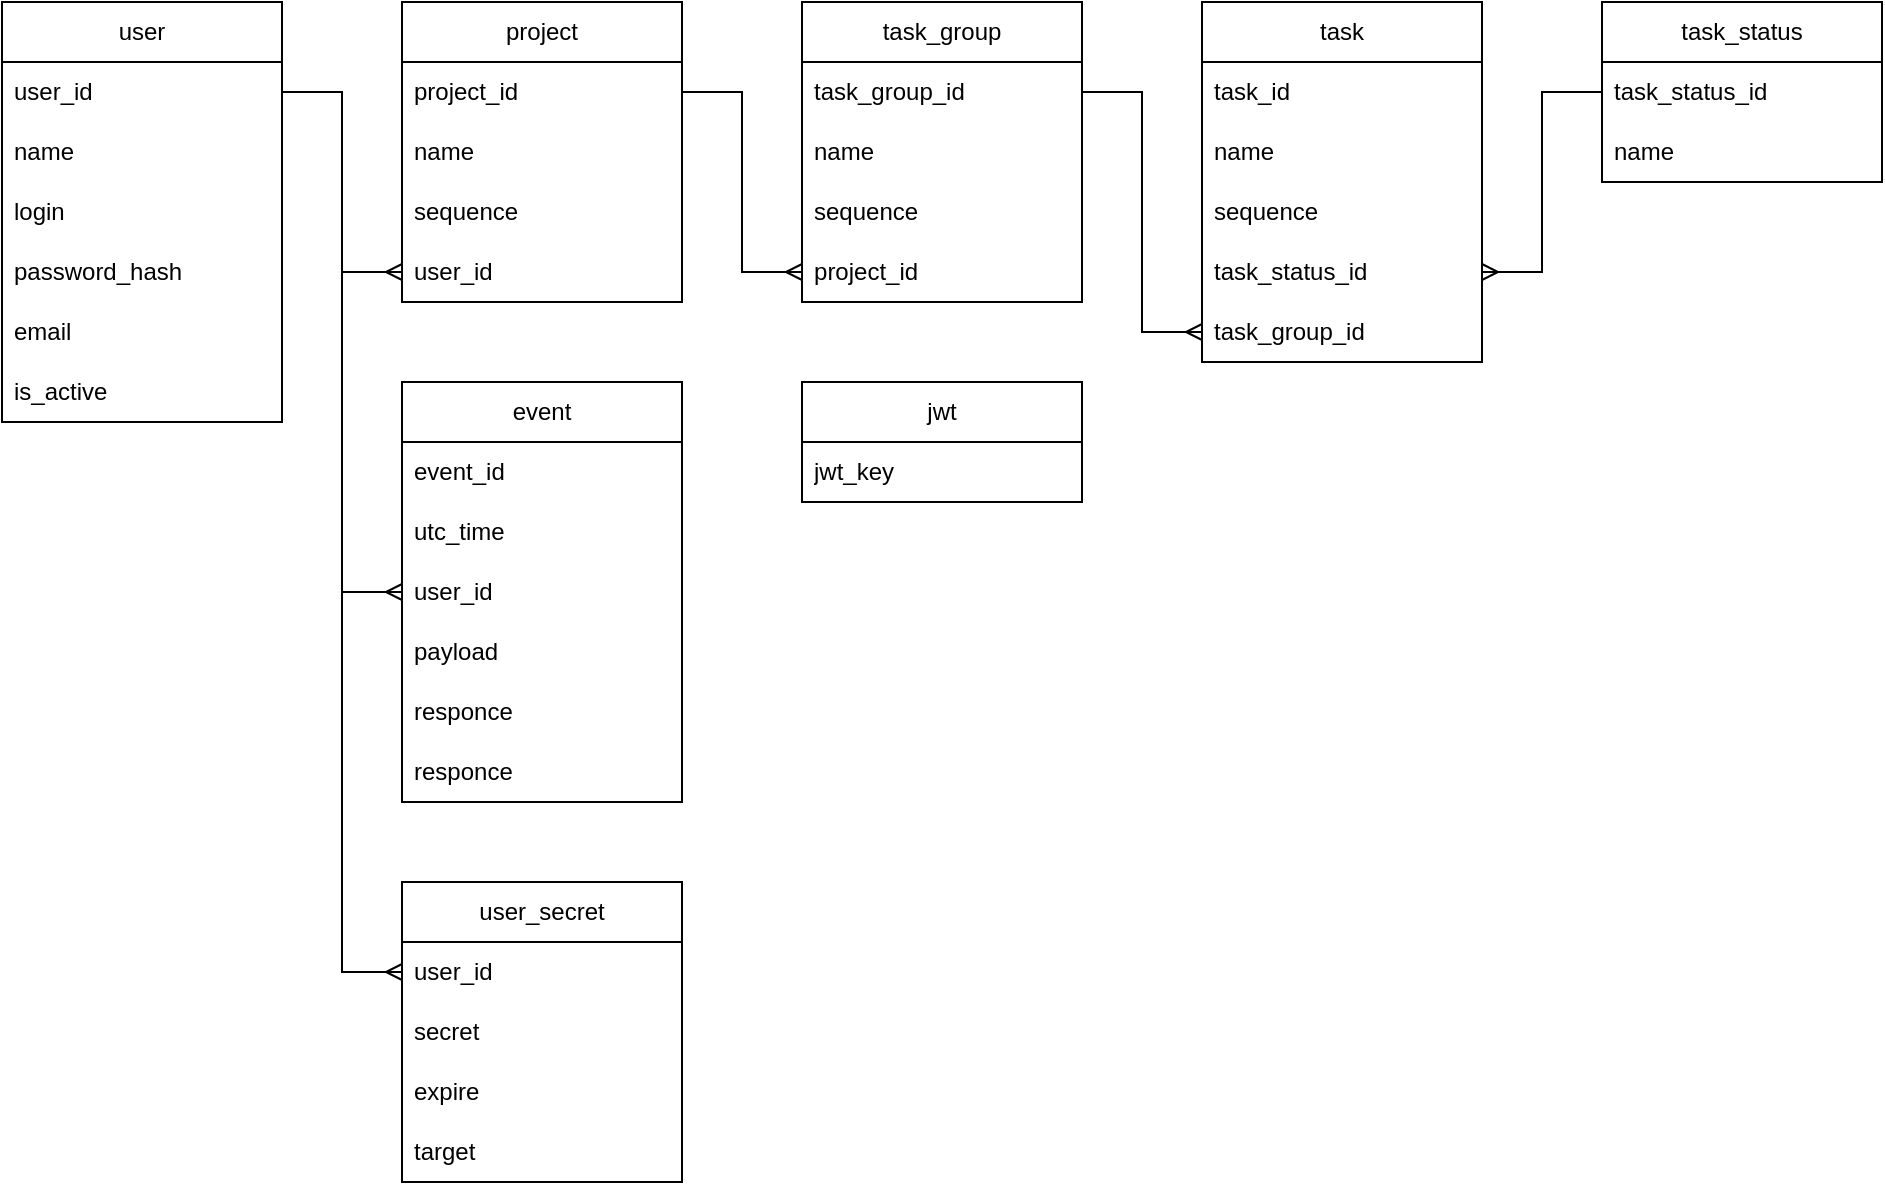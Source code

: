 <mxfile version="27.1.6">
  <diagram name="Страница — 1" id="6Z6l-sZKEi_dp6PloTJL">
    <mxGraphModel dx="2018" dy="724" grid="1" gridSize="10" guides="1" tooltips="1" connect="1" arrows="1" fold="1" page="0" pageScale="1" pageWidth="827" pageHeight="1169" math="0" shadow="0">
      <root>
        <mxCell id="0" />
        <mxCell id="1" parent="0" />
        <mxCell id="PkgSuHh2mhLetWdkeBrt-2" value="task" style="swimlane;fontStyle=0;childLayout=stackLayout;horizontal=1;startSize=30;horizontalStack=0;resizeParent=1;resizeParentMax=0;resizeLast=0;collapsible=1;marginBottom=0;whiteSpace=wrap;html=1;" parent="1" vertex="1">
          <mxGeometry x="640" y="500" width="140" height="180" as="geometry" />
        </mxCell>
        <mxCell id="PkgSuHh2mhLetWdkeBrt-3" value="task_id" style="text;strokeColor=none;fillColor=none;align=left;verticalAlign=middle;spacingLeft=4;spacingRight=4;overflow=hidden;points=[[0,0.5],[1,0.5]];portConstraint=eastwest;rotatable=0;whiteSpace=wrap;html=1;" parent="PkgSuHh2mhLetWdkeBrt-2" vertex="1">
          <mxGeometry y="30" width="140" height="30" as="geometry" />
        </mxCell>
        <mxCell id="PkgSuHh2mhLetWdkeBrt-4" value="name" style="text;strokeColor=none;fillColor=none;align=left;verticalAlign=middle;spacingLeft=4;spacingRight=4;overflow=hidden;points=[[0,0.5],[1,0.5]];portConstraint=eastwest;rotatable=0;whiteSpace=wrap;html=1;" parent="PkgSuHh2mhLetWdkeBrt-2" vertex="1">
          <mxGeometry y="60" width="140" height="30" as="geometry" />
        </mxCell>
        <mxCell id="PkgSuHh2mhLetWdkeBrt-19" value="sequence" style="text;strokeColor=none;fillColor=none;align=left;verticalAlign=middle;spacingLeft=4;spacingRight=4;overflow=hidden;points=[[0,0.5],[1,0.5]];portConstraint=eastwest;rotatable=0;whiteSpace=wrap;html=1;" parent="PkgSuHh2mhLetWdkeBrt-2" vertex="1">
          <mxGeometry y="90" width="140" height="30" as="geometry" />
        </mxCell>
        <mxCell id="dhRr65cN7B7VH9hkUON4-10" value="task_status_id" style="text;strokeColor=none;fillColor=none;align=left;verticalAlign=middle;spacingLeft=4;spacingRight=4;overflow=hidden;points=[[0,0.5],[1,0.5]];portConstraint=eastwest;rotatable=0;whiteSpace=wrap;html=1;" parent="PkgSuHh2mhLetWdkeBrt-2" vertex="1">
          <mxGeometry y="120" width="140" height="30" as="geometry" />
        </mxCell>
        <mxCell id="PkgSuHh2mhLetWdkeBrt-5" value="task_&lt;span style=&quot;background-color: transparent; color: light-dark(rgb(0, 0, 0), rgb(255, 255, 255));&quot;&gt;group_id&lt;/span&gt;" style="text;strokeColor=none;fillColor=none;align=left;verticalAlign=middle;spacingLeft=4;spacingRight=4;overflow=hidden;points=[[0,0.5],[1,0.5]];portConstraint=eastwest;rotatable=0;whiteSpace=wrap;html=1;" parent="PkgSuHh2mhLetWdkeBrt-2" vertex="1">
          <mxGeometry y="150" width="140" height="30" as="geometry" />
        </mxCell>
        <mxCell id="PkgSuHh2mhLetWdkeBrt-6" value="task_group" style="swimlane;fontStyle=0;childLayout=stackLayout;horizontal=1;startSize=30;horizontalStack=0;resizeParent=1;resizeParentMax=0;resizeLast=0;collapsible=1;marginBottom=0;whiteSpace=wrap;html=1;" parent="1" vertex="1">
          <mxGeometry x="440" y="500" width="140" height="150" as="geometry" />
        </mxCell>
        <mxCell id="PkgSuHh2mhLetWdkeBrt-7" value="task_group_id" style="text;strokeColor=none;fillColor=none;align=left;verticalAlign=middle;spacingLeft=4;spacingRight=4;overflow=hidden;points=[[0,0.5],[1,0.5]];portConstraint=eastwest;rotatable=0;whiteSpace=wrap;html=1;" parent="PkgSuHh2mhLetWdkeBrt-6" vertex="1">
          <mxGeometry y="30" width="140" height="30" as="geometry" />
        </mxCell>
        <mxCell id="PkgSuHh2mhLetWdkeBrt-8" value="name" style="text;strokeColor=none;fillColor=none;align=left;verticalAlign=middle;spacingLeft=4;spacingRight=4;overflow=hidden;points=[[0,0.5],[1,0.5]];portConstraint=eastwest;rotatable=0;whiteSpace=wrap;html=1;" parent="PkgSuHh2mhLetWdkeBrt-6" vertex="1">
          <mxGeometry y="60" width="140" height="30" as="geometry" />
        </mxCell>
        <mxCell id="PkgSuHh2mhLetWdkeBrt-20" value="sequence" style="text;strokeColor=none;fillColor=none;align=left;verticalAlign=middle;spacingLeft=4;spacingRight=4;overflow=hidden;points=[[0,0.5],[1,0.5]];portConstraint=eastwest;rotatable=0;whiteSpace=wrap;html=1;" parent="PkgSuHh2mhLetWdkeBrt-6" vertex="1">
          <mxGeometry y="90" width="140" height="30" as="geometry" />
        </mxCell>
        <mxCell id="PkgSuHh2mhLetWdkeBrt-16" value="p&lt;span style=&quot;background-color: transparent; color: light-dark(rgb(0, 0, 0), rgb(255, 255, 255));&quot;&gt;roject_id&lt;/span&gt;" style="text;strokeColor=none;fillColor=none;align=left;verticalAlign=middle;spacingLeft=4;spacingRight=4;overflow=hidden;points=[[0,0.5],[1,0.5]];portConstraint=eastwest;rotatable=0;whiteSpace=wrap;html=1;" parent="PkgSuHh2mhLetWdkeBrt-6" vertex="1">
          <mxGeometry y="120" width="140" height="30" as="geometry" />
        </mxCell>
        <mxCell id="PkgSuHh2mhLetWdkeBrt-12" value="project" style="swimlane;fontStyle=0;childLayout=stackLayout;horizontal=1;startSize=30;horizontalStack=0;resizeParent=1;resizeParentMax=0;resizeLast=0;collapsible=1;marginBottom=0;whiteSpace=wrap;html=1;" parent="1" vertex="1">
          <mxGeometry x="240" y="500" width="140" height="150" as="geometry" />
        </mxCell>
        <mxCell id="PkgSuHh2mhLetWdkeBrt-13" value="project_id" style="text;strokeColor=none;fillColor=none;align=left;verticalAlign=middle;spacingLeft=4;spacingRight=4;overflow=hidden;points=[[0,0.5],[1,0.5]];portConstraint=eastwest;rotatable=0;whiteSpace=wrap;html=1;" parent="PkgSuHh2mhLetWdkeBrt-12" vertex="1">
          <mxGeometry y="30" width="140" height="30" as="geometry" />
        </mxCell>
        <mxCell id="PkgSuHh2mhLetWdkeBrt-15" value="name" style="text;strokeColor=none;fillColor=none;align=left;verticalAlign=middle;spacingLeft=4;spacingRight=4;overflow=hidden;points=[[0,0.5],[1,0.5]];portConstraint=eastwest;rotatable=0;whiteSpace=wrap;html=1;" parent="PkgSuHh2mhLetWdkeBrt-12" vertex="1">
          <mxGeometry y="60" width="140" height="30" as="geometry" />
        </mxCell>
        <mxCell id="PkgSuHh2mhLetWdkeBrt-14" value="sequence" style="text;strokeColor=none;fillColor=none;align=left;verticalAlign=middle;spacingLeft=4;spacingRight=4;overflow=hidden;points=[[0,0.5],[1,0.5]];portConstraint=eastwest;rotatable=0;whiteSpace=wrap;html=1;" parent="PkgSuHh2mhLetWdkeBrt-12" vertex="1">
          <mxGeometry y="90" width="140" height="30" as="geometry" />
        </mxCell>
        <mxCell id="dhRr65cN7B7VH9hkUON4-2" value="user_id" style="text;strokeColor=none;fillColor=none;align=left;verticalAlign=middle;spacingLeft=4;spacingRight=4;overflow=hidden;points=[[0,0.5],[1,0.5]];portConstraint=eastwest;rotatable=0;whiteSpace=wrap;html=1;" parent="PkgSuHh2mhLetWdkeBrt-12" vertex="1">
          <mxGeometry y="120" width="140" height="30" as="geometry" />
        </mxCell>
        <mxCell id="PkgSuHh2mhLetWdkeBrt-18" style="edgeStyle=orthogonalEdgeStyle;rounded=0;orthogonalLoop=1;jettySize=auto;html=1;entryX=0;entryY=0.5;entryDx=0;entryDy=0;endArrow=ERmany;endFill=0;" parent="1" source="PkgSuHh2mhLetWdkeBrt-7" target="PkgSuHh2mhLetWdkeBrt-5" edge="1">
          <mxGeometry relative="1" as="geometry" />
        </mxCell>
        <mxCell id="dhRr65cN7B7VH9hkUON4-1" style="edgeStyle=orthogonalEdgeStyle;rounded=0;orthogonalLoop=1;jettySize=auto;html=1;exitX=1;exitY=0.5;exitDx=0;exitDy=0;entryX=0;entryY=0.5;entryDx=0;entryDy=0;endArrow=ERmany;endFill=0;" parent="1" source="PkgSuHh2mhLetWdkeBrt-13" target="PkgSuHh2mhLetWdkeBrt-16" edge="1">
          <mxGeometry relative="1" as="geometry" />
        </mxCell>
        <mxCell id="dhRr65cN7B7VH9hkUON4-3" value="user" style="swimlane;fontStyle=0;childLayout=stackLayout;horizontal=1;startSize=30;horizontalStack=0;resizeParent=1;resizeParentMax=0;resizeLast=0;collapsible=1;marginBottom=0;whiteSpace=wrap;html=1;" parent="1" vertex="1">
          <mxGeometry x="40" y="500" width="140" height="210" as="geometry" />
        </mxCell>
        <mxCell id="dhRr65cN7B7VH9hkUON4-4" value="user_id" style="text;strokeColor=none;fillColor=none;align=left;verticalAlign=middle;spacingLeft=4;spacingRight=4;overflow=hidden;points=[[0,0.5],[1,0.5]];portConstraint=eastwest;rotatable=0;whiteSpace=wrap;html=1;" parent="dhRr65cN7B7VH9hkUON4-3" vertex="1">
          <mxGeometry y="30" width="140" height="30" as="geometry" />
        </mxCell>
        <mxCell id="dhRr65cN7B7VH9hkUON4-5" value="name" style="text;strokeColor=none;fillColor=none;align=left;verticalAlign=middle;spacingLeft=4;spacingRight=4;overflow=hidden;points=[[0,0.5],[1,0.5]];portConstraint=eastwest;rotatable=0;whiteSpace=wrap;html=1;" parent="dhRr65cN7B7VH9hkUON4-3" vertex="1">
          <mxGeometry y="60" width="140" height="30" as="geometry" />
        </mxCell>
        <mxCell id="dhRr65cN7B7VH9hkUON4-6" value="login" style="text;strokeColor=none;fillColor=none;align=left;verticalAlign=middle;spacingLeft=4;spacingRight=4;overflow=hidden;points=[[0,0.5],[1,0.5]];portConstraint=eastwest;rotatable=0;whiteSpace=wrap;html=1;" parent="dhRr65cN7B7VH9hkUON4-3" vertex="1">
          <mxGeometry y="90" width="140" height="30" as="geometry" />
        </mxCell>
        <mxCell id="dhRr65cN7B7VH9hkUON4-7" value="password_hash" style="text;strokeColor=none;fillColor=none;align=left;verticalAlign=middle;spacingLeft=4;spacingRight=4;overflow=hidden;points=[[0,0.5],[1,0.5]];portConstraint=eastwest;rotatable=0;whiteSpace=wrap;html=1;" parent="dhRr65cN7B7VH9hkUON4-3" vertex="1">
          <mxGeometry y="120" width="140" height="30" as="geometry" />
        </mxCell>
        <mxCell id="wL6S69sdN6PeuiT9wNxd-1" value="email" style="text;strokeColor=none;fillColor=none;align=left;verticalAlign=middle;spacingLeft=4;spacingRight=4;overflow=hidden;points=[[0,0.5],[1,0.5]];portConstraint=eastwest;rotatable=0;whiteSpace=wrap;html=1;" vertex="1" parent="dhRr65cN7B7VH9hkUON4-3">
          <mxGeometry y="150" width="140" height="30" as="geometry" />
        </mxCell>
        <mxCell id="wL6S69sdN6PeuiT9wNxd-4" value="is_active" style="text;strokeColor=none;fillColor=none;align=left;verticalAlign=middle;spacingLeft=4;spacingRight=4;overflow=hidden;points=[[0,0.5],[1,0.5]];portConstraint=eastwest;rotatable=0;whiteSpace=wrap;html=1;" vertex="1" parent="dhRr65cN7B7VH9hkUON4-3">
          <mxGeometry y="180" width="140" height="30" as="geometry" />
        </mxCell>
        <mxCell id="dhRr65cN7B7VH9hkUON4-8" style="edgeStyle=orthogonalEdgeStyle;rounded=0;orthogonalLoop=1;jettySize=auto;html=1;entryX=0;entryY=0.5;entryDx=0;entryDy=0;endArrow=ERmany;endFill=0;" parent="1" source="dhRr65cN7B7VH9hkUON4-4" target="dhRr65cN7B7VH9hkUON4-2" edge="1">
          <mxGeometry relative="1" as="geometry" />
        </mxCell>
        <mxCell id="dhRr65cN7B7VH9hkUON4-11" value="task_status" style="swimlane;fontStyle=0;childLayout=stackLayout;horizontal=1;startSize=30;horizontalStack=0;resizeParent=1;resizeParentMax=0;resizeLast=0;collapsible=1;marginBottom=0;whiteSpace=wrap;html=1;" parent="1" vertex="1">
          <mxGeometry x="840" y="500" width="140" height="90" as="geometry" />
        </mxCell>
        <mxCell id="dhRr65cN7B7VH9hkUON4-12" value="task_status_id" style="text;strokeColor=none;fillColor=none;align=left;verticalAlign=middle;spacingLeft=4;spacingRight=4;overflow=hidden;points=[[0,0.5],[1,0.5]];portConstraint=eastwest;rotatable=0;whiteSpace=wrap;html=1;" parent="dhRr65cN7B7VH9hkUON4-11" vertex="1">
          <mxGeometry y="30" width="140" height="30" as="geometry" />
        </mxCell>
        <mxCell id="dhRr65cN7B7VH9hkUON4-13" value="name" style="text;strokeColor=none;fillColor=none;align=left;verticalAlign=middle;spacingLeft=4;spacingRight=4;overflow=hidden;points=[[0,0.5],[1,0.5]];portConstraint=eastwest;rotatable=0;whiteSpace=wrap;html=1;" parent="dhRr65cN7B7VH9hkUON4-11" vertex="1">
          <mxGeometry y="60" width="140" height="30" as="geometry" />
        </mxCell>
        <mxCell id="dhRr65cN7B7VH9hkUON4-15" style="edgeStyle=orthogonalEdgeStyle;rounded=0;orthogonalLoop=1;jettySize=auto;html=1;entryX=1;entryY=0.5;entryDx=0;entryDy=0;endArrow=ERmany;endFill=0;" parent="1" source="dhRr65cN7B7VH9hkUON4-12" target="dhRr65cN7B7VH9hkUON4-10" edge="1">
          <mxGeometry relative="1" as="geometry" />
        </mxCell>
        <mxCell id="O1GTkgY1Z_n3WO2Nith2-1" value="jwt" style="swimlane;fontStyle=0;childLayout=stackLayout;horizontal=1;startSize=30;horizontalStack=0;resizeParent=1;resizeParentMax=0;resizeLast=0;collapsible=1;marginBottom=0;whiteSpace=wrap;html=1;" parent="1" vertex="1">
          <mxGeometry x="440" y="690" width="140" height="60" as="geometry" />
        </mxCell>
        <mxCell id="O1GTkgY1Z_n3WO2Nith2-5" value="jwt_key" style="text;strokeColor=none;fillColor=none;align=left;verticalAlign=middle;spacingLeft=4;spacingRight=4;overflow=hidden;points=[[0,0.5],[1,0.5]];portConstraint=eastwest;rotatable=0;whiteSpace=wrap;html=1;" parent="O1GTkgY1Z_n3WO2Nith2-1" vertex="1">
          <mxGeometry y="30" width="140" height="30" as="geometry" />
        </mxCell>
        <mxCell id="TK6aQLVuZPMMKtCqNUe_-1" value="event" style="swimlane;fontStyle=0;childLayout=stackLayout;horizontal=1;startSize=30;horizontalStack=0;resizeParent=1;resizeParentMax=0;resizeLast=0;collapsible=1;marginBottom=0;whiteSpace=wrap;html=1;" parent="1" vertex="1">
          <mxGeometry x="240" y="690" width="140" height="210" as="geometry" />
        </mxCell>
        <mxCell id="TK6aQLVuZPMMKtCqNUe_-8" value="event_id" style="text;strokeColor=none;fillColor=none;align=left;verticalAlign=middle;spacingLeft=4;spacingRight=4;overflow=hidden;points=[[0,0.5],[1,0.5]];portConstraint=eastwest;rotatable=0;whiteSpace=wrap;html=1;" parent="TK6aQLVuZPMMKtCqNUe_-1" vertex="1">
          <mxGeometry y="30" width="140" height="30" as="geometry" />
        </mxCell>
        <mxCell id="TK6aQLVuZPMMKtCqNUe_-3" value="utc_time" style="text;strokeColor=none;fillColor=none;align=left;verticalAlign=middle;spacingLeft=4;spacingRight=4;overflow=hidden;points=[[0,0.5],[1,0.5]];portConstraint=eastwest;rotatable=0;whiteSpace=wrap;html=1;" parent="TK6aQLVuZPMMKtCqNUe_-1" vertex="1">
          <mxGeometry y="60" width="140" height="30" as="geometry" />
        </mxCell>
        <mxCell id="TK6aQLVuZPMMKtCqNUe_-4" value="user_id" style="text;strokeColor=none;fillColor=none;align=left;verticalAlign=middle;spacingLeft=4;spacingRight=4;overflow=hidden;points=[[0,0.5],[1,0.5]];portConstraint=eastwest;rotatable=0;whiteSpace=wrap;html=1;" parent="TK6aQLVuZPMMKtCqNUe_-1" vertex="1">
          <mxGeometry y="90" width="140" height="30" as="geometry" />
        </mxCell>
        <mxCell id="TK6aQLVuZPMMKtCqNUe_-5" value="payload" style="text;strokeColor=none;fillColor=none;align=left;verticalAlign=middle;spacingLeft=4;spacingRight=4;overflow=hidden;points=[[0,0.5],[1,0.5]];portConstraint=eastwest;rotatable=0;whiteSpace=wrap;html=1;" parent="TK6aQLVuZPMMKtCqNUe_-1" vertex="1">
          <mxGeometry y="120" width="140" height="30" as="geometry" />
        </mxCell>
        <mxCell id="TK6aQLVuZPMMKtCqNUe_-9" value="responce" style="text;strokeColor=none;fillColor=none;align=left;verticalAlign=middle;spacingLeft=4;spacingRight=4;overflow=hidden;points=[[0,0.5],[1,0.5]];portConstraint=eastwest;rotatable=0;whiteSpace=wrap;html=1;" parent="TK6aQLVuZPMMKtCqNUe_-1" vertex="1">
          <mxGeometry y="150" width="140" height="30" as="geometry" />
        </mxCell>
        <mxCell id="TK6aQLVuZPMMKtCqNUe_-10" value="responce" style="text;strokeColor=none;fillColor=none;align=left;verticalAlign=middle;spacingLeft=4;spacingRight=4;overflow=hidden;points=[[0,0.5],[1,0.5]];portConstraint=eastwest;rotatable=0;whiteSpace=wrap;html=1;" parent="TK6aQLVuZPMMKtCqNUe_-1" vertex="1">
          <mxGeometry y="180" width="140" height="30" as="geometry" />
        </mxCell>
        <mxCell id="TK6aQLVuZPMMKtCqNUe_-7" style="edgeStyle=orthogonalEdgeStyle;rounded=0;orthogonalLoop=1;jettySize=auto;html=1;entryX=0;entryY=0.5;entryDx=0;entryDy=0;endArrow=ERmany;endFill=0;" parent="1" source="dhRr65cN7B7VH9hkUON4-4" target="TK6aQLVuZPMMKtCqNUe_-4" edge="1">
          <mxGeometry relative="1" as="geometry" />
        </mxCell>
        <mxCell id="wL6S69sdN6PeuiT9wNxd-5" value="user_secret" style="swimlane;fontStyle=0;childLayout=stackLayout;horizontal=1;startSize=30;horizontalStack=0;resizeParent=1;resizeParentMax=0;resizeLast=0;collapsible=1;marginBottom=0;whiteSpace=wrap;html=1;" vertex="1" parent="1">
          <mxGeometry x="240" y="940" width="140" height="150" as="geometry" />
        </mxCell>
        <mxCell id="wL6S69sdN6PeuiT9wNxd-6" value="user_id" style="text;strokeColor=none;fillColor=none;align=left;verticalAlign=middle;spacingLeft=4;spacingRight=4;overflow=hidden;points=[[0,0.5],[1,0.5]];portConstraint=eastwest;rotatable=0;whiteSpace=wrap;html=1;" vertex="1" parent="wL6S69sdN6PeuiT9wNxd-5">
          <mxGeometry y="30" width="140" height="30" as="geometry" />
        </mxCell>
        <mxCell id="wL6S69sdN6PeuiT9wNxd-7" value="secret" style="text;strokeColor=none;fillColor=none;align=left;verticalAlign=middle;spacingLeft=4;spacingRight=4;overflow=hidden;points=[[0,0.5],[1,0.5]];portConstraint=eastwest;rotatable=0;whiteSpace=wrap;html=1;" vertex="1" parent="wL6S69sdN6PeuiT9wNxd-5">
          <mxGeometry y="60" width="140" height="30" as="geometry" />
        </mxCell>
        <mxCell id="wL6S69sdN6PeuiT9wNxd-8" value="&lt;div&gt;&lt;span style=&quot;background-color: transparent; color: light-dark(rgb(0, 0, 0), rgb(255, 255, 255));&quot;&gt;expire&lt;/span&gt;&lt;/div&gt;" style="text;strokeColor=none;fillColor=none;align=left;verticalAlign=middle;spacingLeft=4;spacingRight=4;overflow=hidden;points=[[0,0.5],[1,0.5]];portConstraint=eastwest;rotatable=0;whiteSpace=wrap;html=1;" vertex="1" parent="wL6S69sdN6PeuiT9wNxd-5">
          <mxGeometry y="90" width="140" height="30" as="geometry" />
        </mxCell>
        <mxCell id="wL6S69sdN6PeuiT9wNxd-13" value="target" style="text;strokeColor=none;fillColor=none;align=left;verticalAlign=middle;spacingLeft=4;spacingRight=4;overflow=hidden;points=[[0,0.5],[1,0.5]];portConstraint=eastwest;rotatable=0;whiteSpace=wrap;html=1;" vertex="1" parent="wL6S69sdN6PeuiT9wNxd-5">
          <mxGeometry y="120" width="140" height="30" as="geometry" />
        </mxCell>
        <mxCell id="wL6S69sdN6PeuiT9wNxd-12" style="edgeStyle=orthogonalEdgeStyle;rounded=0;orthogonalLoop=1;jettySize=auto;html=1;entryX=0;entryY=0.5;entryDx=0;entryDy=0;endArrow=ERmany;endFill=0;exitX=1;exitY=0.5;exitDx=0;exitDy=0;" edge="1" parent="1" source="dhRr65cN7B7VH9hkUON4-4" target="wL6S69sdN6PeuiT9wNxd-6">
          <mxGeometry relative="1" as="geometry">
            <mxPoint x="180" y="560" as="sourcePoint" />
            <mxPoint x="240" y="810" as="targetPoint" />
          </mxGeometry>
        </mxCell>
      </root>
    </mxGraphModel>
  </diagram>
</mxfile>
